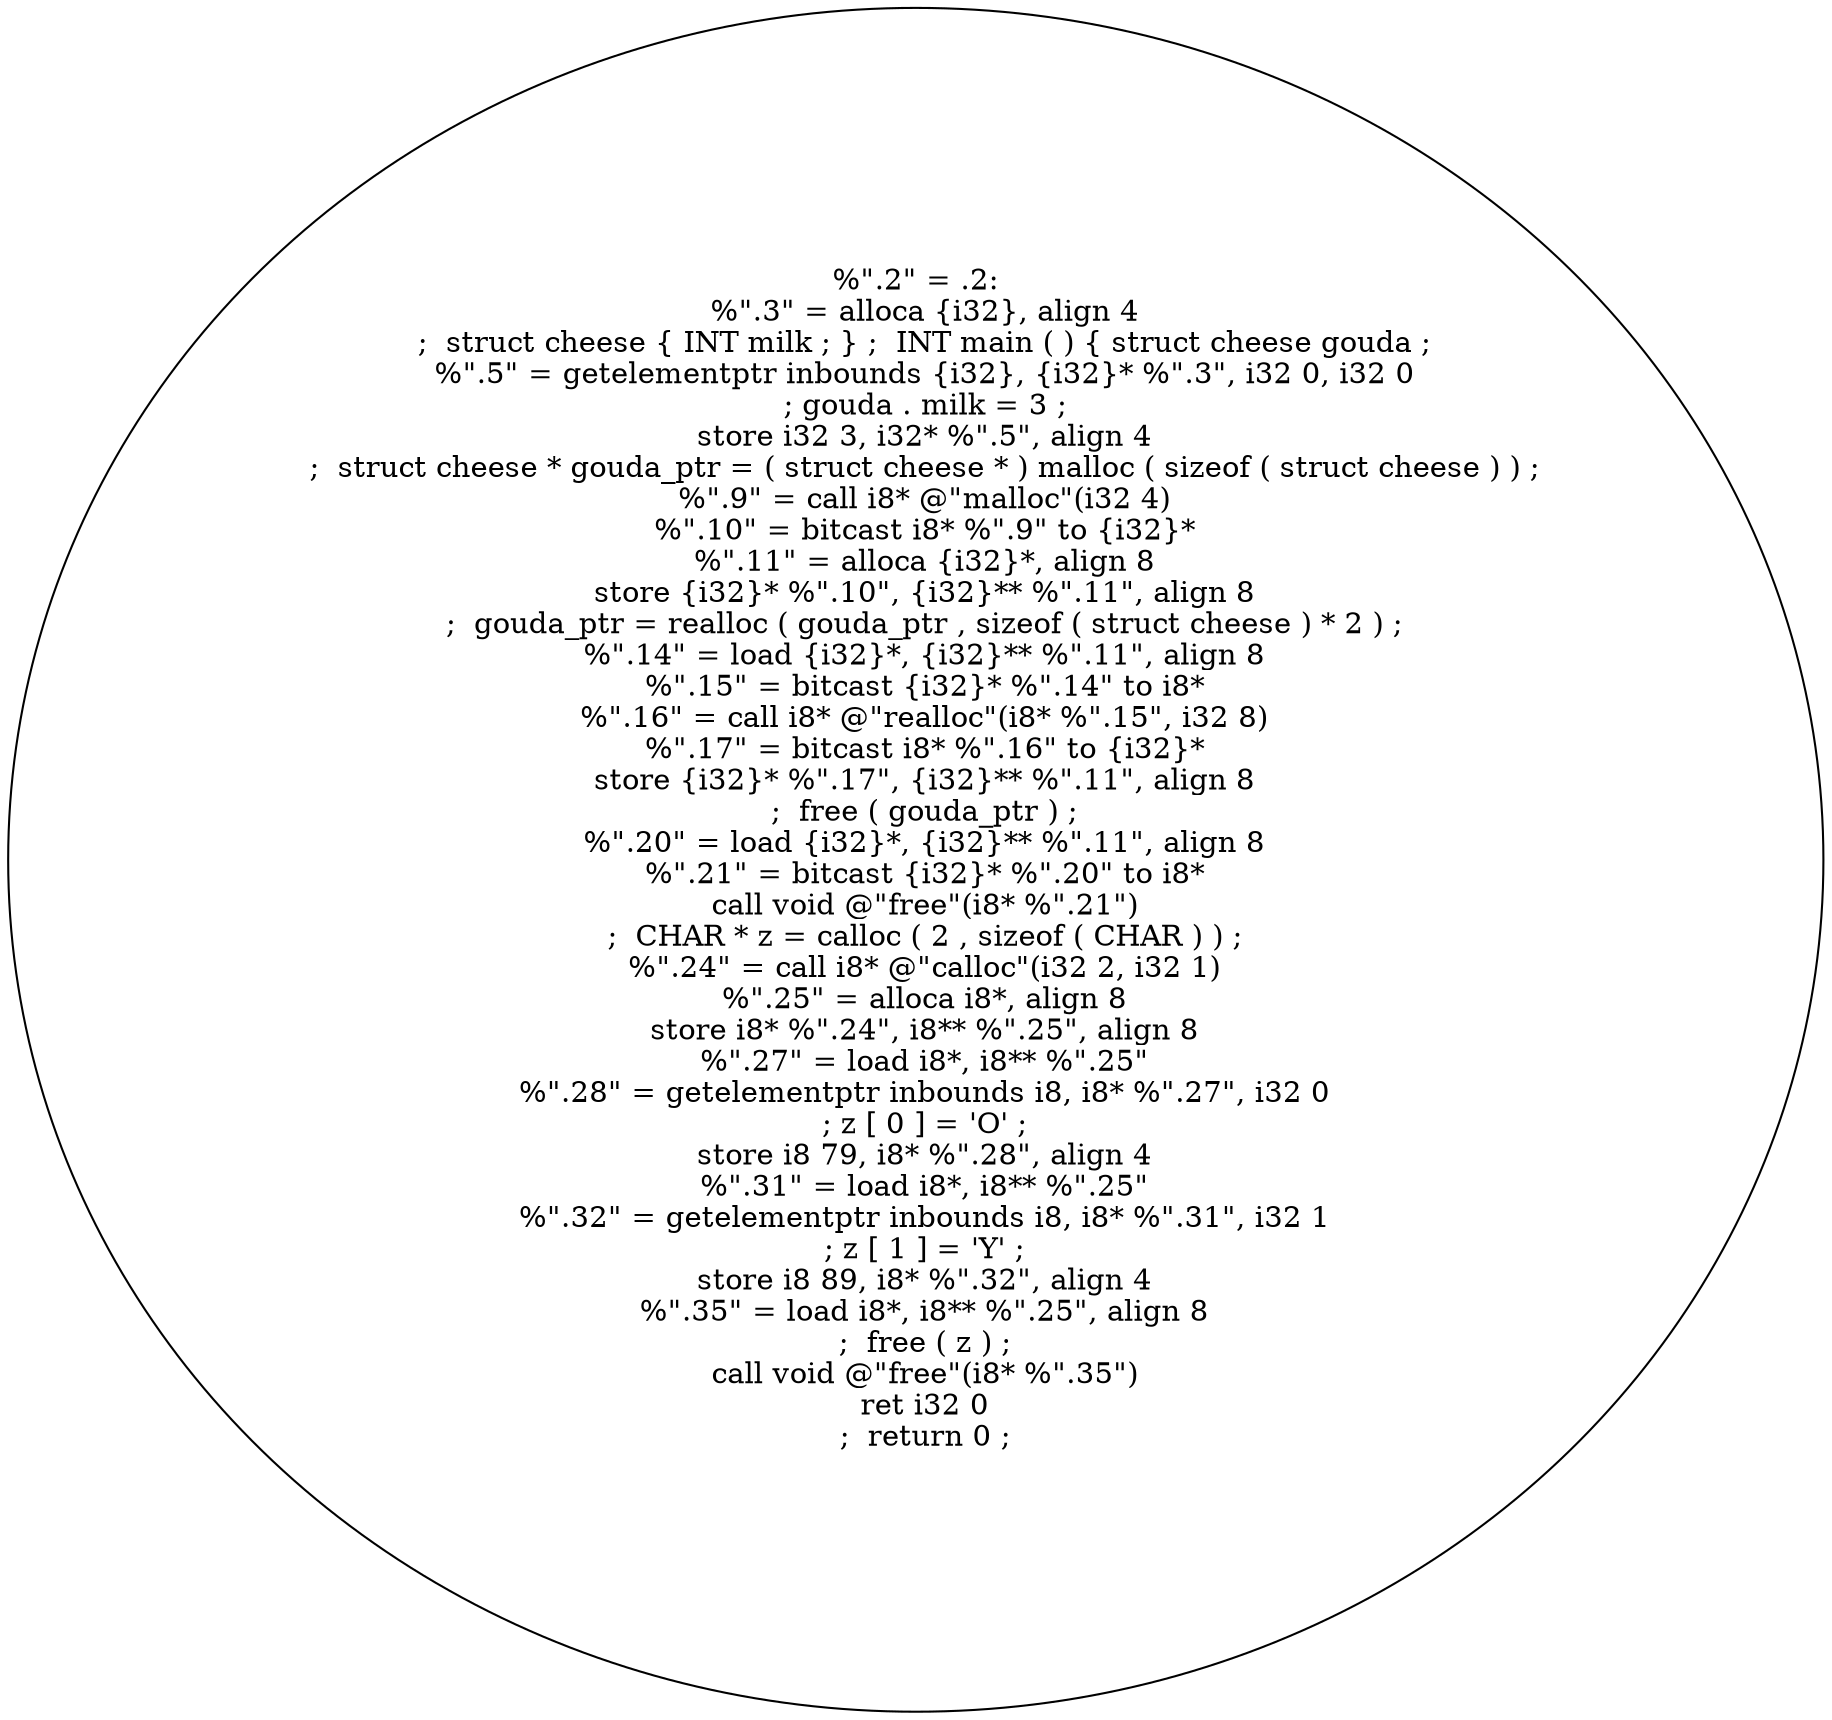 digraph AST {
  "135951641192928" [label="%\".2\" = .2:
  %\".3\" = alloca {i32}, align 4
  ;  struct cheese { INT milk ; } ;  INT main ( ) { struct cheese gouda ;
  %\".5\" = getelementptr inbounds {i32}, {i32}* %\".3\", i32 0, i32 0
  ; gouda . milk = 3 ;
  store i32 3, i32* %\".5\", align 4
  ;  struct cheese * gouda_ptr = ( struct cheese * ) malloc ( sizeof ( struct cheese ) ) ;
  %\".9\" = call i8* @\"malloc\"(i32 4)
  %\".10\" = bitcast i8* %\".9\" to {i32}*
  %\".11\" = alloca {i32}*, align 8
  store {i32}* %\".10\", {i32}** %\".11\", align 8
  ;  gouda_ptr = realloc ( gouda_ptr , sizeof ( struct cheese ) * 2 ) ;
  %\".14\" = load {i32}*, {i32}** %\".11\", align 8
  %\".15\" = bitcast {i32}* %\".14\" to i8*
  %\".16\" = call i8* @\"realloc\"(i8* %\".15\", i32 8)
  %\".17\" = bitcast i8* %\".16\" to {i32}*
  store {i32}* %\".17\", {i32}** %\".11\", align 8
  ;  free ( gouda_ptr ) ;
  %\".20\" = load {i32}*, {i32}** %\".11\", align 8
  %\".21\" = bitcast {i32}* %\".20\" to i8*
  call void @\"free\"(i8* %\".21\")
  ;  CHAR * z = calloc ( 2 , sizeof ( CHAR ) ) ;
  %\".24\" = call i8* @\"calloc\"(i32 2, i32 1)
  %\".25\" = alloca i8*, align 8
  store i8* %\".24\", i8** %\".25\", align 8
  %\".27\" = load i8*, i8** %\".25\"
  %\".28\" = getelementptr inbounds i8, i8* %\".27\", i32 0
  ; z [ 0 ] = 'O' ;
  store i8 79, i8* %\".28\", align 4
  %\".31\" = load i8*, i8** %\".25\"
  %\".32\" = getelementptr inbounds i8, i8* %\".31\", i32 1
  ; z [ 1 ] = 'Y' ;
  store i8 89, i8* %\".32\", align 4
  %\".35\" = load i8*, i8** %\".25\", align 8
  ;  free ( z ) ;
  call void @\"free\"(i8* %\".35\")
  ret i32 0
  ;  return 0 ;"];
}
